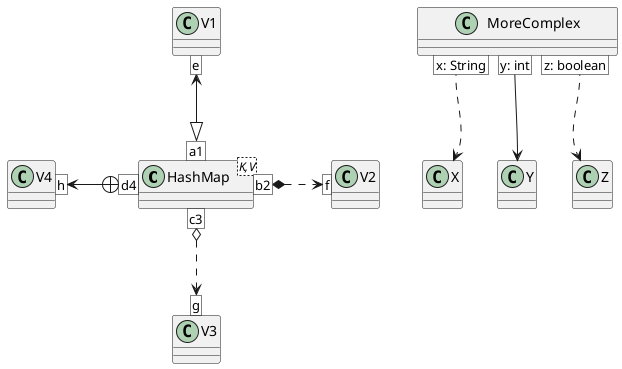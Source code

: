 {
  "sha1": "keqvoebk34llnjdy7xm6vfw70sugno2",
  "insertion": {
    "when": "2024-06-03T18:59:32.922Z",
    "url": "https://github.com/plantuml/plantuml/issues/1467",
    "user": "plantuml@gmail.com"
  }
}
@startuml
class HashMap<K,V>
    HashMap [a1] <|-u-> [e] V1
    HashMap [b2] *.r.> [f] V2
    HashMap [c3] o.d.> [g] V3
    HashMap [d4] +-l-> [h] V4

    MoreComplex [x: String] ..> X
    MoreComplex [y: int] --> Y
    MoreComplex [z: boolean] ..> Z
@enduml
